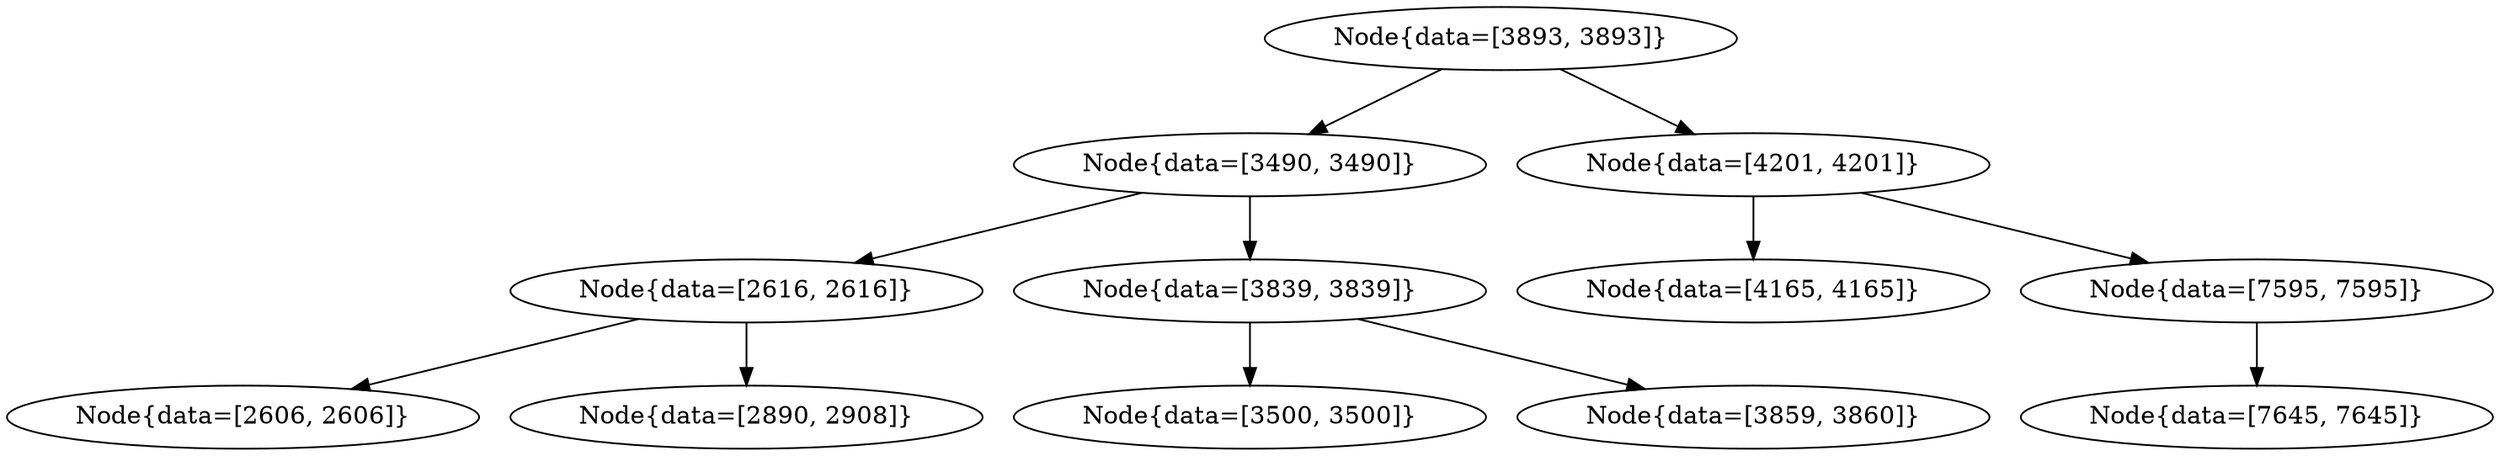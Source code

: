 digraph G{
1607788159 [label="Node{data=[3893, 3893]}"]
1607788159 -> 1504832939
1504832939 [label="Node{data=[3490, 3490]}"]
1504832939 -> 945140350
945140350 [label="Node{data=[2616, 2616]}"]
945140350 -> 1392900406
1392900406 [label="Node{data=[2606, 2606]}"]
945140350 -> 723130935
723130935 [label="Node{data=[2890, 2908]}"]
1504832939 -> 2106619466
2106619466 [label="Node{data=[3839, 3839]}"]
2106619466 -> 1749286340
1749286340 [label="Node{data=[3500, 3500]}"]
2106619466 -> 343111091
343111091 [label="Node{data=[3859, 3860]}"]
1607788159 -> 1866665640
1866665640 [label="Node{data=[4201, 4201]}"]
1866665640 -> 295634732
295634732 [label="Node{data=[4165, 4165]}"]
1866665640 -> 1715823878
1715823878 [label="Node{data=[7595, 7595]}"]
1715823878 -> 1771326096
1771326096 [label="Node{data=[7645, 7645]}"]
}